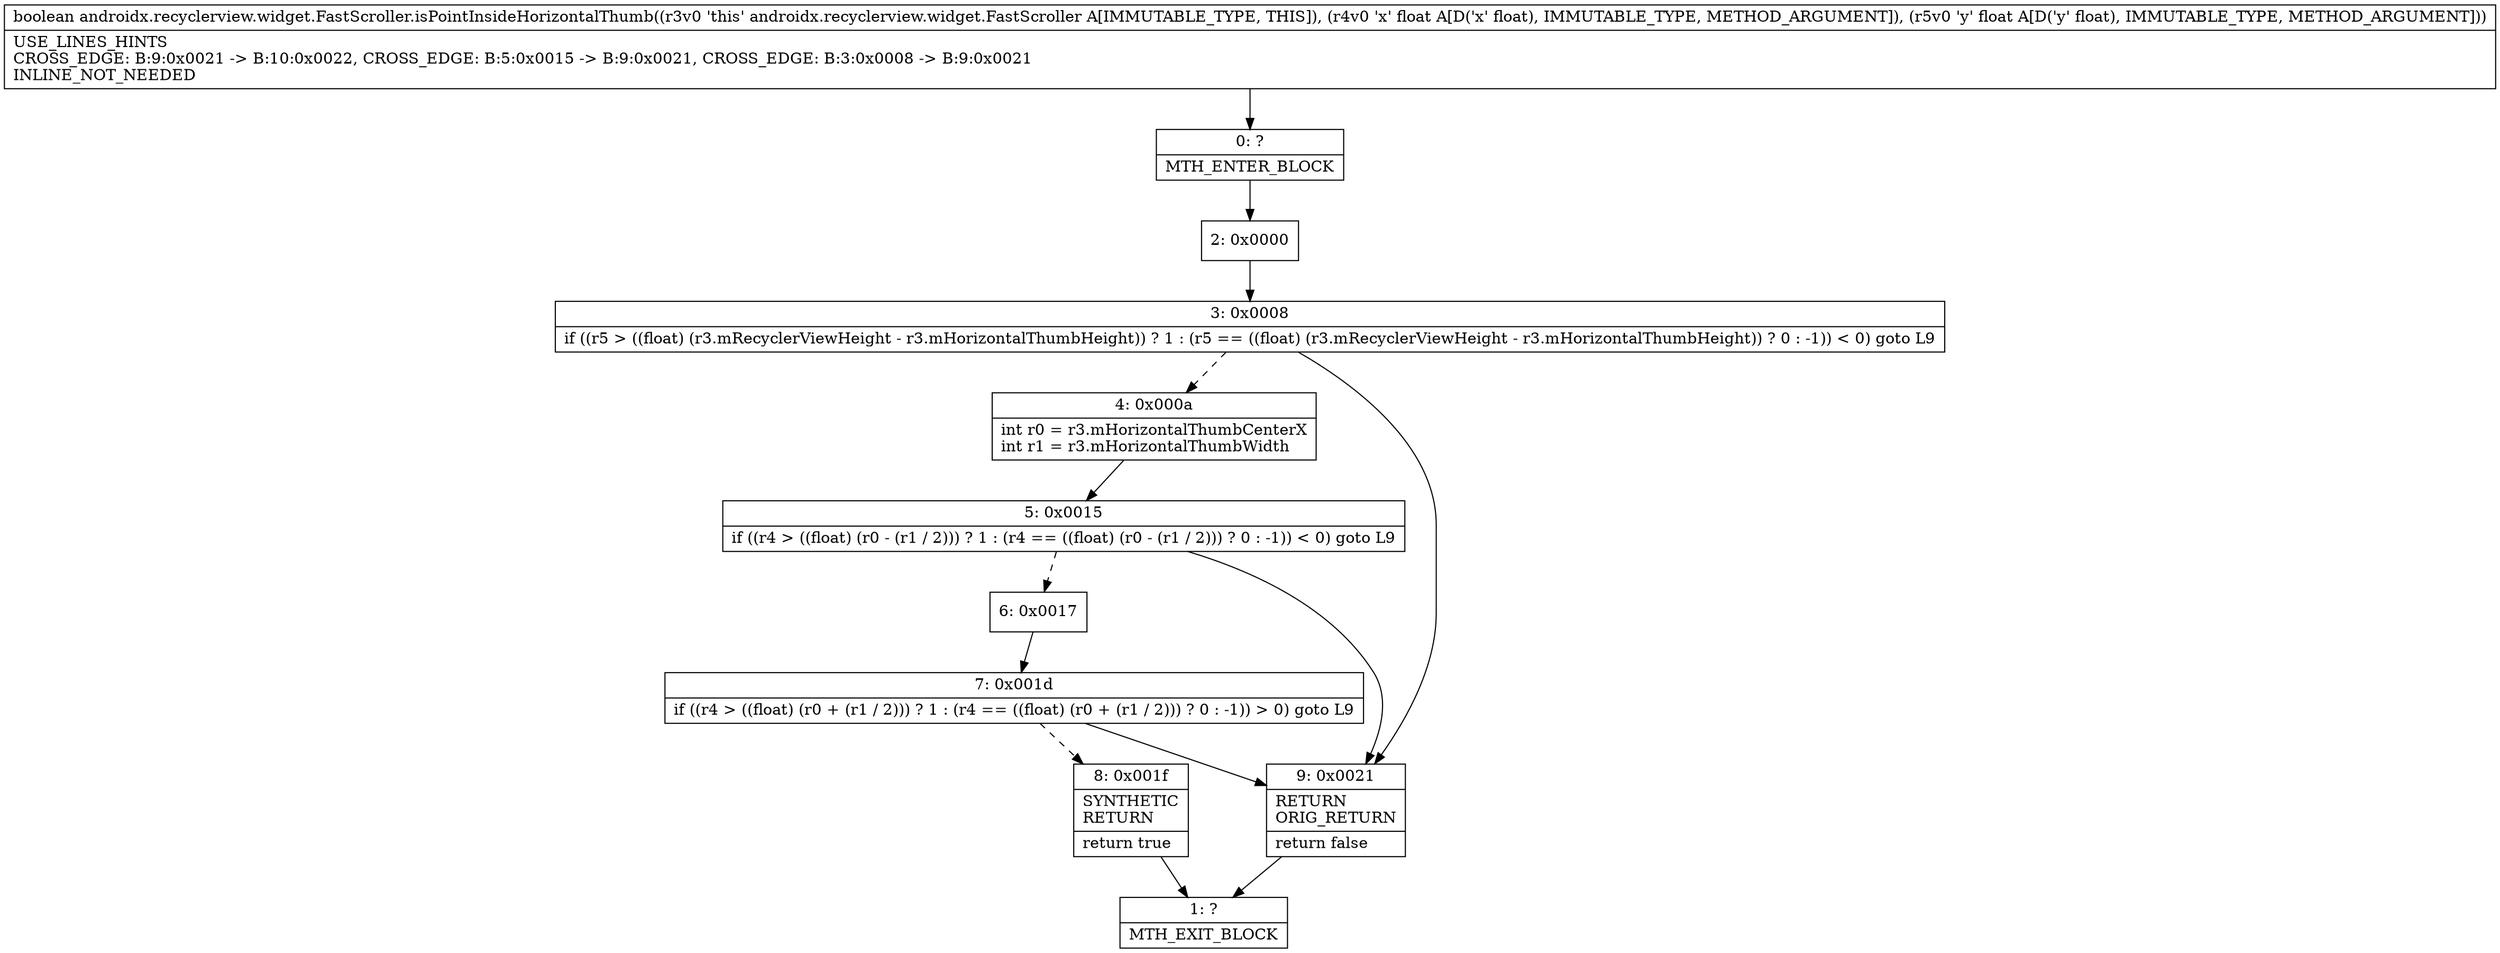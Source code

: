 digraph "CFG forandroidx.recyclerview.widget.FastScroller.isPointInsideHorizontalThumb(FF)Z" {
Node_0 [shape=record,label="{0\:\ ?|MTH_ENTER_BLOCK\l}"];
Node_2 [shape=record,label="{2\:\ 0x0000}"];
Node_3 [shape=record,label="{3\:\ 0x0008|if ((r5 \> ((float) (r3.mRecyclerViewHeight \- r3.mHorizontalThumbHeight)) ? 1 : (r5 == ((float) (r3.mRecyclerViewHeight \- r3.mHorizontalThumbHeight)) ? 0 : \-1)) \< 0) goto L9\l}"];
Node_4 [shape=record,label="{4\:\ 0x000a|int r0 = r3.mHorizontalThumbCenterX\lint r1 = r3.mHorizontalThumbWidth\l}"];
Node_5 [shape=record,label="{5\:\ 0x0015|if ((r4 \> ((float) (r0 \- (r1 \/ 2))) ? 1 : (r4 == ((float) (r0 \- (r1 \/ 2))) ? 0 : \-1)) \< 0) goto L9\l}"];
Node_6 [shape=record,label="{6\:\ 0x0017}"];
Node_7 [shape=record,label="{7\:\ 0x001d|if ((r4 \> ((float) (r0 + (r1 \/ 2))) ? 1 : (r4 == ((float) (r0 + (r1 \/ 2))) ? 0 : \-1)) \> 0) goto L9\l}"];
Node_8 [shape=record,label="{8\:\ 0x001f|SYNTHETIC\lRETURN\l|return true\l}"];
Node_1 [shape=record,label="{1\:\ ?|MTH_EXIT_BLOCK\l}"];
Node_9 [shape=record,label="{9\:\ 0x0021|RETURN\lORIG_RETURN\l|return false\l}"];
MethodNode[shape=record,label="{boolean androidx.recyclerview.widget.FastScroller.isPointInsideHorizontalThumb((r3v0 'this' androidx.recyclerview.widget.FastScroller A[IMMUTABLE_TYPE, THIS]), (r4v0 'x' float A[D('x' float), IMMUTABLE_TYPE, METHOD_ARGUMENT]), (r5v0 'y' float A[D('y' float), IMMUTABLE_TYPE, METHOD_ARGUMENT]))  | USE_LINES_HINTS\lCROSS_EDGE: B:9:0x0021 \-\> B:10:0x0022, CROSS_EDGE: B:5:0x0015 \-\> B:9:0x0021, CROSS_EDGE: B:3:0x0008 \-\> B:9:0x0021\lINLINE_NOT_NEEDED\l}"];
MethodNode -> Node_0;Node_0 -> Node_2;
Node_2 -> Node_3;
Node_3 -> Node_4[style=dashed];
Node_3 -> Node_9;
Node_4 -> Node_5;
Node_5 -> Node_6[style=dashed];
Node_5 -> Node_9;
Node_6 -> Node_7;
Node_7 -> Node_8[style=dashed];
Node_7 -> Node_9;
Node_8 -> Node_1;
Node_9 -> Node_1;
}

